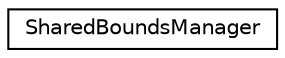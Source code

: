 digraph "Graphical Class Hierarchy"
{
 // LATEX_PDF_SIZE
  edge [fontname="Helvetica",fontsize="10",labelfontname="Helvetica",labelfontsize="10"];
  node [fontname="Helvetica",fontsize="10",shape=record];
  rankdir="LR";
  Node0 [label="SharedBoundsManager",height=0.2,width=0.4,color="black", fillcolor="white", style="filled",URL="$classoperations__research_1_1sat_1_1_shared_bounds_manager.html",tooltip=" "];
}
